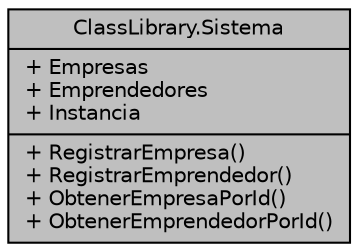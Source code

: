 digraph "ClassLibrary.Sistema"
{
 // INTERACTIVE_SVG=YES
 // LATEX_PDF_SIZE
  edge [fontname="Helvetica",fontsize="10",labelfontname="Helvetica",labelfontsize="10"];
  node [fontname="Helvetica",fontsize="10",shape=record];
  Node1 [label="{ClassLibrary.Sistema\n|+ Empresas\l+ Emprendedores\l+ Instancia\l|+ RegistrarEmpresa()\l+ RegistrarEmprendedor()\l+ ObtenerEmpresaPorId()\l+ ObtenerEmprendedorPorId()\l}",height=0.2,width=0.4,color="black", fillcolor="grey75", style="filled", fontcolor="black",tooltip="Esta clase representa al sistema principal de la aplicación. Permite registrar usuarios como Empresas..."];
}
